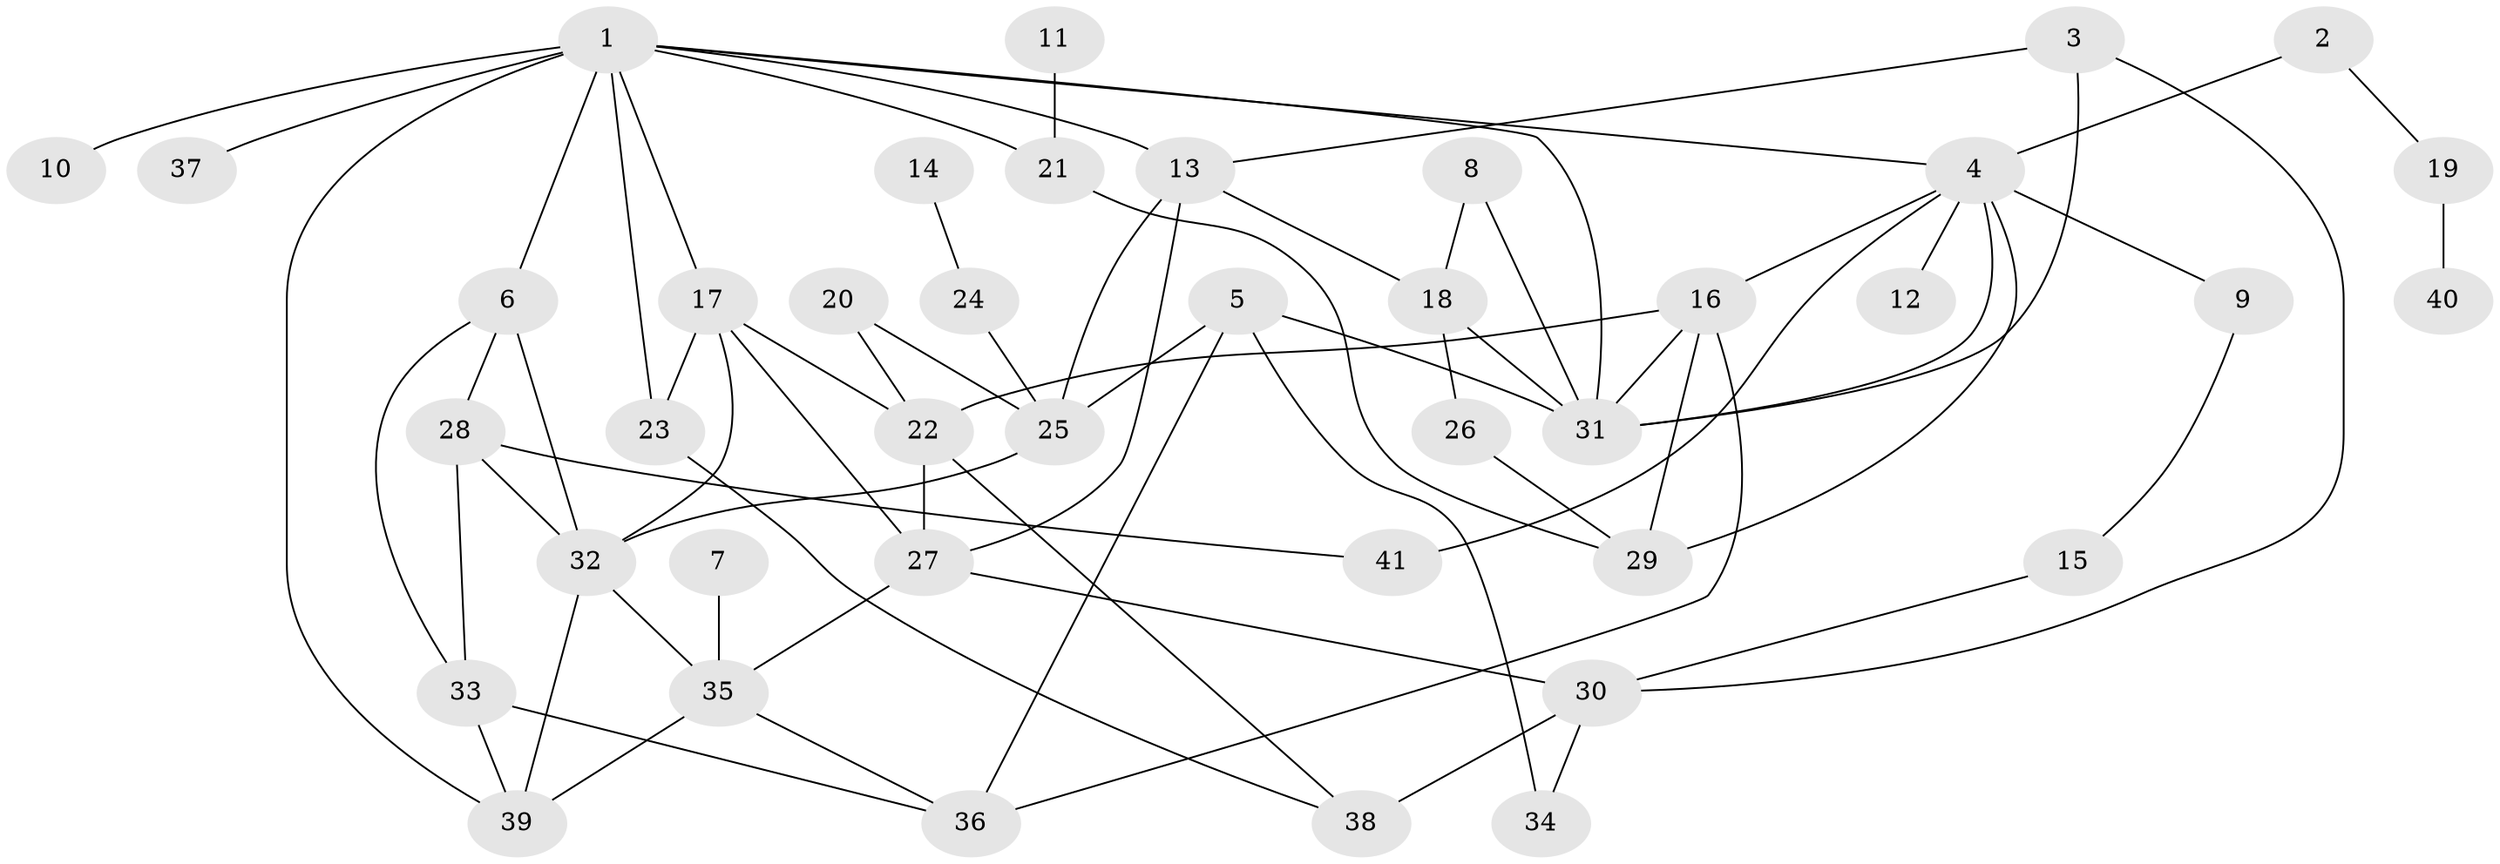 // original degree distribution, {7: 0.024691358024691357, 5: 0.07407407407407407, 3: 0.2345679012345679, 4: 0.16049382716049382, 2: 0.2716049382716049, 6: 0.024691358024691357, 1: 0.20987654320987653}
// Generated by graph-tools (version 1.1) at 2025/25/03/09/25 03:25:30]
// undirected, 41 vertices, 71 edges
graph export_dot {
graph [start="1"]
  node [color=gray90,style=filled];
  1;
  2;
  3;
  4;
  5;
  6;
  7;
  8;
  9;
  10;
  11;
  12;
  13;
  14;
  15;
  16;
  17;
  18;
  19;
  20;
  21;
  22;
  23;
  24;
  25;
  26;
  27;
  28;
  29;
  30;
  31;
  32;
  33;
  34;
  35;
  36;
  37;
  38;
  39;
  40;
  41;
  1 -- 4 [weight=1.0];
  1 -- 6 [weight=2.0];
  1 -- 10 [weight=1.0];
  1 -- 13 [weight=1.0];
  1 -- 17 [weight=1.0];
  1 -- 21 [weight=1.0];
  1 -- 23 [weight=1.0];
  1 -- 31 [weight=1.0];
  1 -- 37 [weight=1.0];
  1 -- 39 [weight=1.0];
  2 -- 4 [weight=1.0];
  2 -- 19 [weight=1.0];
  3 -- 13 [weight=1.0];
  3 -- 30 [weight=1.0];
  3 -- 31 [weight=1.0];
  4 -- 9 [weight=2.0];
  4 -- 12 [weight=1.0];
  4 -- 16 [weight=1.0];
  4 -- 29 [weight=1.0];
  4 -- 31 [weight=1.0];
  4 -- 41 [weight=1.0];
  5 -- 25 [weight=1.0];
  5 -- 31 [weight=1.0];
  5 -- 34 [weight=1.0];
  5 -- 36 [weight=1.0];
  6 -- 28 [weight=1.0];
  6 -- 32 [weight=1.0];
  6 -- 33 [weight=1.0];
  7 -- 35 [weight=1.0];
  8 -- 18 [weight=1.0];
  8 -- 31 [weight=1.0];
  9 -- 15 [weight=1.0];
  11 -- 21 [weight=1.0];
  13 -- 18 [weight=1.0];
  13 -- 25 [weight=1.0];
  13 -- 27 [weight=1.0];
  14 -- 24 [weight=1.0];
  15 -- 30 [weight=1.0];
  16 -- 22 [weight=1.0];
  16 -- 29 [weight=1.0];
  16 -- 31 [weight=1.0];
  16 -- 36 [weight=1.0];
  17 -- 22 [weight=1.0];
  17 -- 23 [weight=1.0];
  17 -- 27 [weight=1.0];
  17 -- 32 [weight=1.0];
  18 -- 26 [weight=1.0];
  18 -- 31 [weight=1.0];
  19 -- 40 [weight=1.0];
  20 -- 22 [weight=1.0];
  20 -- 25 [weight=1.0];
  21 -- 29 [weight=1.0];
  22 -- 27 [weight=1.0];
  22 -- 38 [weight=1.0];
  23 -- 38 [weight=1.0];
  24 -- 25 [weight=1.0];
  25 -- 32 [weight=1.0];
  26 -- 29 [weight=1.0];
  27 -- 30 [weight=1.0];
  27 -- 35 [weight=1.0];
  28 -- 32 [weight=1.0];
  28 -- 33 [weight=1.0];
  28 -- 41 [weight=1.0];
  30 -- 34 [weight=1.0];
  30 -- 38 [weight=1.0];
  32 -- 35 [weight=1.0];
  32 -- 39 [weight=1.0];
  33 -- 36 [weight=1.0];
  33 -- 39 [weight=1.0];
  35 -- 36 [weight=1.0];
  35 -- 39 [weight=1.0];
}
